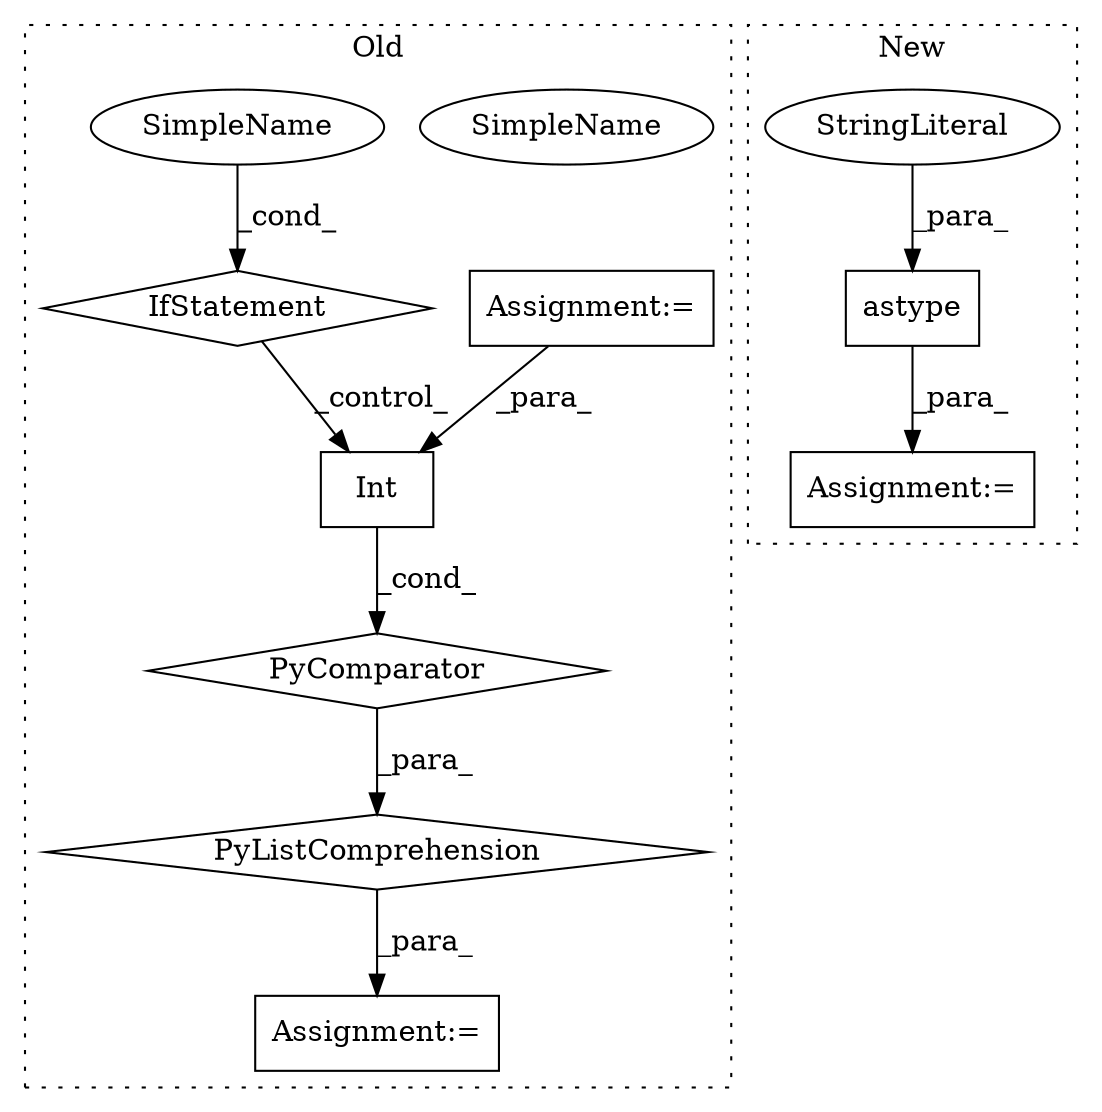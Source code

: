 digraph G {
subgraph cluster0 {
1 [label="PyListComprehension" a="109" s="3586" l="153" shape="diamond"];
3 [label="PyComparator" a="113" s="3698" l="26" shape="diamond"];
4 [label="Assignment:=" a="7" s="3698" l="26" shape="box"];
6 [label="Assignment:=" a="7" s="3565" l="21" shape="box"];
8 [label="Int" a="32" s="3586,3602" l="4,1" shape="box"];
9 [label="IfStatement" a="25" s="3698" l="26" shape="diamond"];
10 [label="SimpleName" a="42" s="3719" l="5" shape="ellipse"];
11 [label="SimpleName" a="42" s="3719" l="5" shape="ellipse"];
label = "Old";
style="dotted";
}
subgraph cluster1 {
2 [label="astype" a="32" s="3601,3615" l="7,1" shape="box"];
5 [label="Assignment:=" a="7" s="3578" l="1" shape="box"];
7 [label="StringLiteral" a="45" s="3608" l="7" shape="ellipse"];
label = "New";
style="dotted";
}
1 -> 6 [label="_para_"];
2 -> 5 [label="_para_"];
3 -> 1 [label="_para_"];
4 -> 8 [label="_para_"];
7 -> 2 [label="_para_"];
8 -> 3 [label="_cond_"];
9 -> 8 [label="_control_"];
11 -> 9 [label="_cond_"];
}